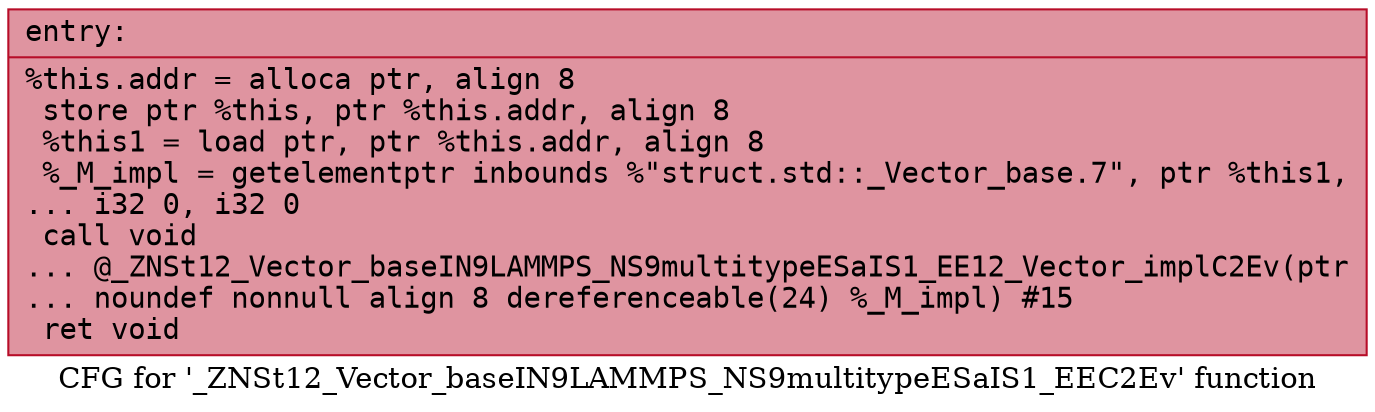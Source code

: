 digraph "CFG for '_ZNSt12_Vector_baseIN9LAMMPS_NS9multitypeESaIS1_EEC2Ev' function" {
	label="CFG for '_ZNSt12_Vector_baseIN9LAMMPS_NS9multitypeESaIS1_EEC2Ev' function";

	Node0x55bd4059c850 [shape=record,color="#b70d28ff", style=filled, fillcolor="#b70d2870" fontname="Courier",label="{entry:\l|  %this.addr = alloca ptr, align 8\l  store ptr %this, ptr %this.addr, align 8\l  %this1 = load ptr, ptr %this.addr, align 8\l  %_M_impl = getelementptr inbounds %\"struct.std::_Vector_base.7\", ptr %this1,\l... i32 0, i32 0\l  call void\l... @_ZNSt12_Vector_baseIN9LAMMPS_NS9multitypeESaIS1_EE12_Vector_implC2Ev(ptr\l... noundef nonnull align 8 dereferenceable(24) %_M_impl) #15\l  ret void\l}"];
}
